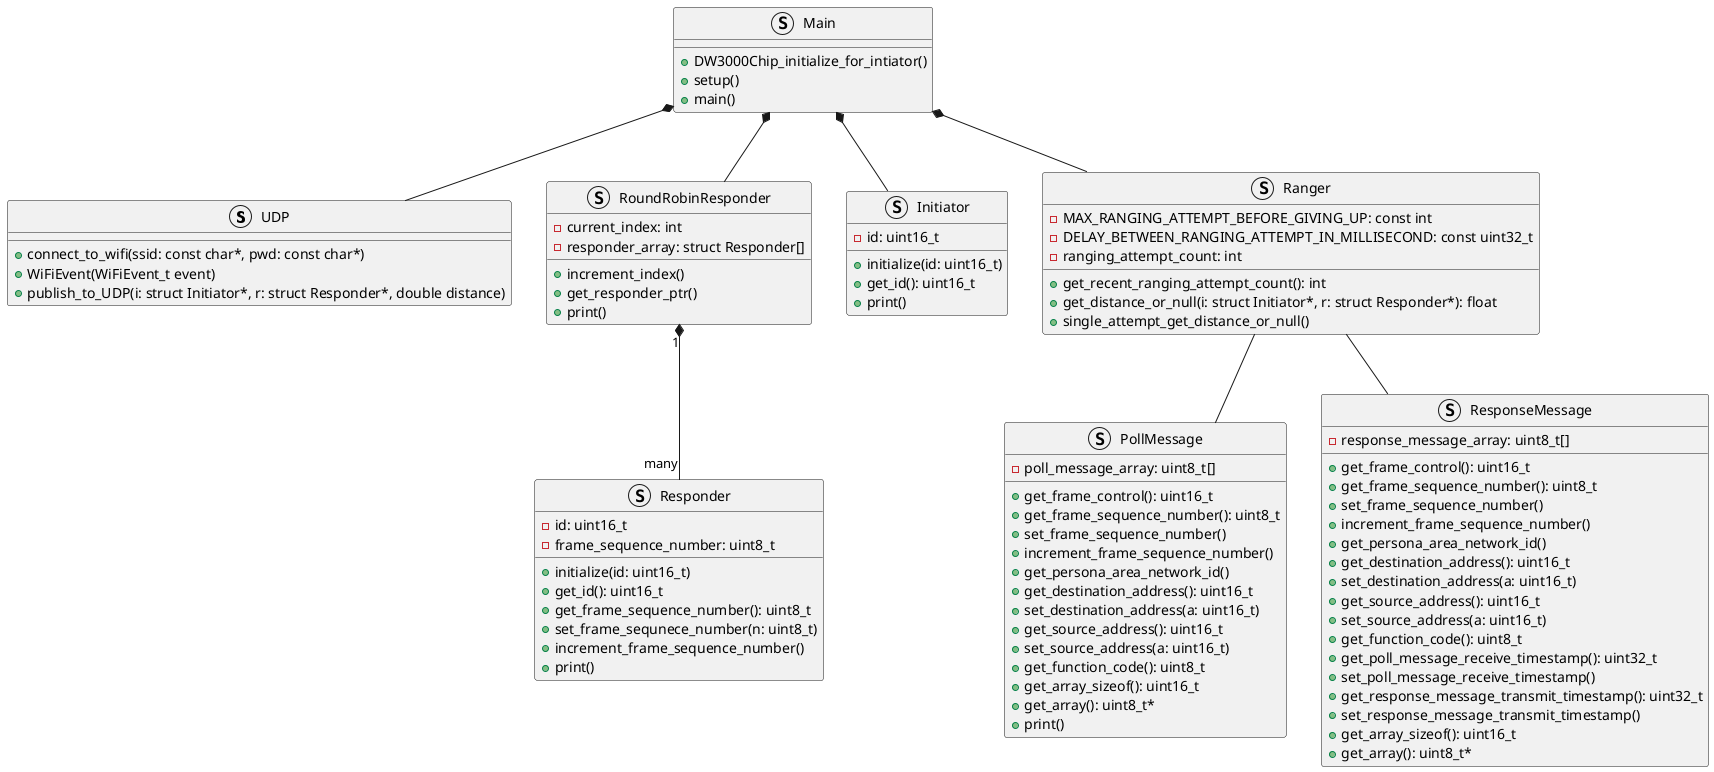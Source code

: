 @startuml

struct UDP {
    + connect_to_wifi(ssid: const char*, pwd: const char*)
    + WiFiEvent(WiFiEvent_t event)
    + publish_to_UDP(i: struct Initiator*, r: struct Responder*, double distance)
}

struct Responder {
    - id: uint16_t
    - frame_sequence_number: uint8_t
    
    + initialize(id: uint16_t)
    + get_id(): uint16_t
    + get_frame_sequence_number(): uint8_t
    + set_frame_sequnece_number(n: uint8_t)
    + increment_frame_sequence_number()
    + print()
}

struct RoundRobinResponder {
    - current_index: int
    - responder_array: struct Responder[]

    + increment_index()
    + get_responder_ptr()
    + print()
}

struct Initiator {
    - id: uint16_t

    + initialize(id: uint16_t)
    + get_id(): uint16_t
    + print()
}

struct PollMessage {
    - poll_message_array: uint8_t[]

    + get_frame_control(): uint16_t
    + get_frame_sequence_number(): uint8_t
    + set_frame_sequence_number()
    + increment_frame_sequence_number()
    + get_persona_area_network_id()
    + get_destination_address(): uint16_t
    + set_destination_address(a: uint16_t)
    + get_source_address(): uint16_t
    + set_source_address(a: uint16_t)
    + get_function_code(): uint8_t
    + get_array_sizeof(): uint16_t
    + get_array(): uint8_t*
    + print()
}

struct ResponseMessage {
    - response_message_array: uint8_t[]
    + get_frame_control(): uint16_t
    + get_frame_sequence_number(): uint8_t
    + set_frame_sequence_number()
    + increment_frame_sequence_number()
    + get_persona_area_network_id()
    + get_destination_address(): uint16_t
    + set_destination_address(a: uint16_t)
    + get_source_address(): uint16_t
    + set_source_address(a: uint16_t)
    + get_function_code(): uint8_t
    + get_poll_message_receive_timestamp(): uint32_t
    + set_poll_message_receive_timestamp()
    + get_response_message_transmit_timestamp(): uint32_t
    + set_response_message_transmit_timestamp()
    + get_array_sizeof(): uint16_t
    + get_array(): uint8_t*
}

struct Ranger {
    - MAX_RANGING_ATTEMPT_BEFORE_GIVING_UP: const int
    - DELAY_BETWEEN_RANGING_ATTEMPT_IN_MILLISECOND: const uint32_t
    - ranging_attempt_count: int

    + get_recent_ranging_attempt_count(): int
    + get_distance_or_null(i: struct Initiator*, r: struct Responder*): float
    + single_attempt_get_distance_or_null()
}

struct Main {
    
    + DW3000Chip_initialize_for_intiator()
    + setup()
    + main()
}

Ranger -- PollMessage
Ranger -- ResponseMessage

RoundRobinResponder "1" *-- "many" Responder

Main *-- RoundRobinResponder
Main *-- Ranger
Main *-- UDP
Main *-- Initiator




@enduml